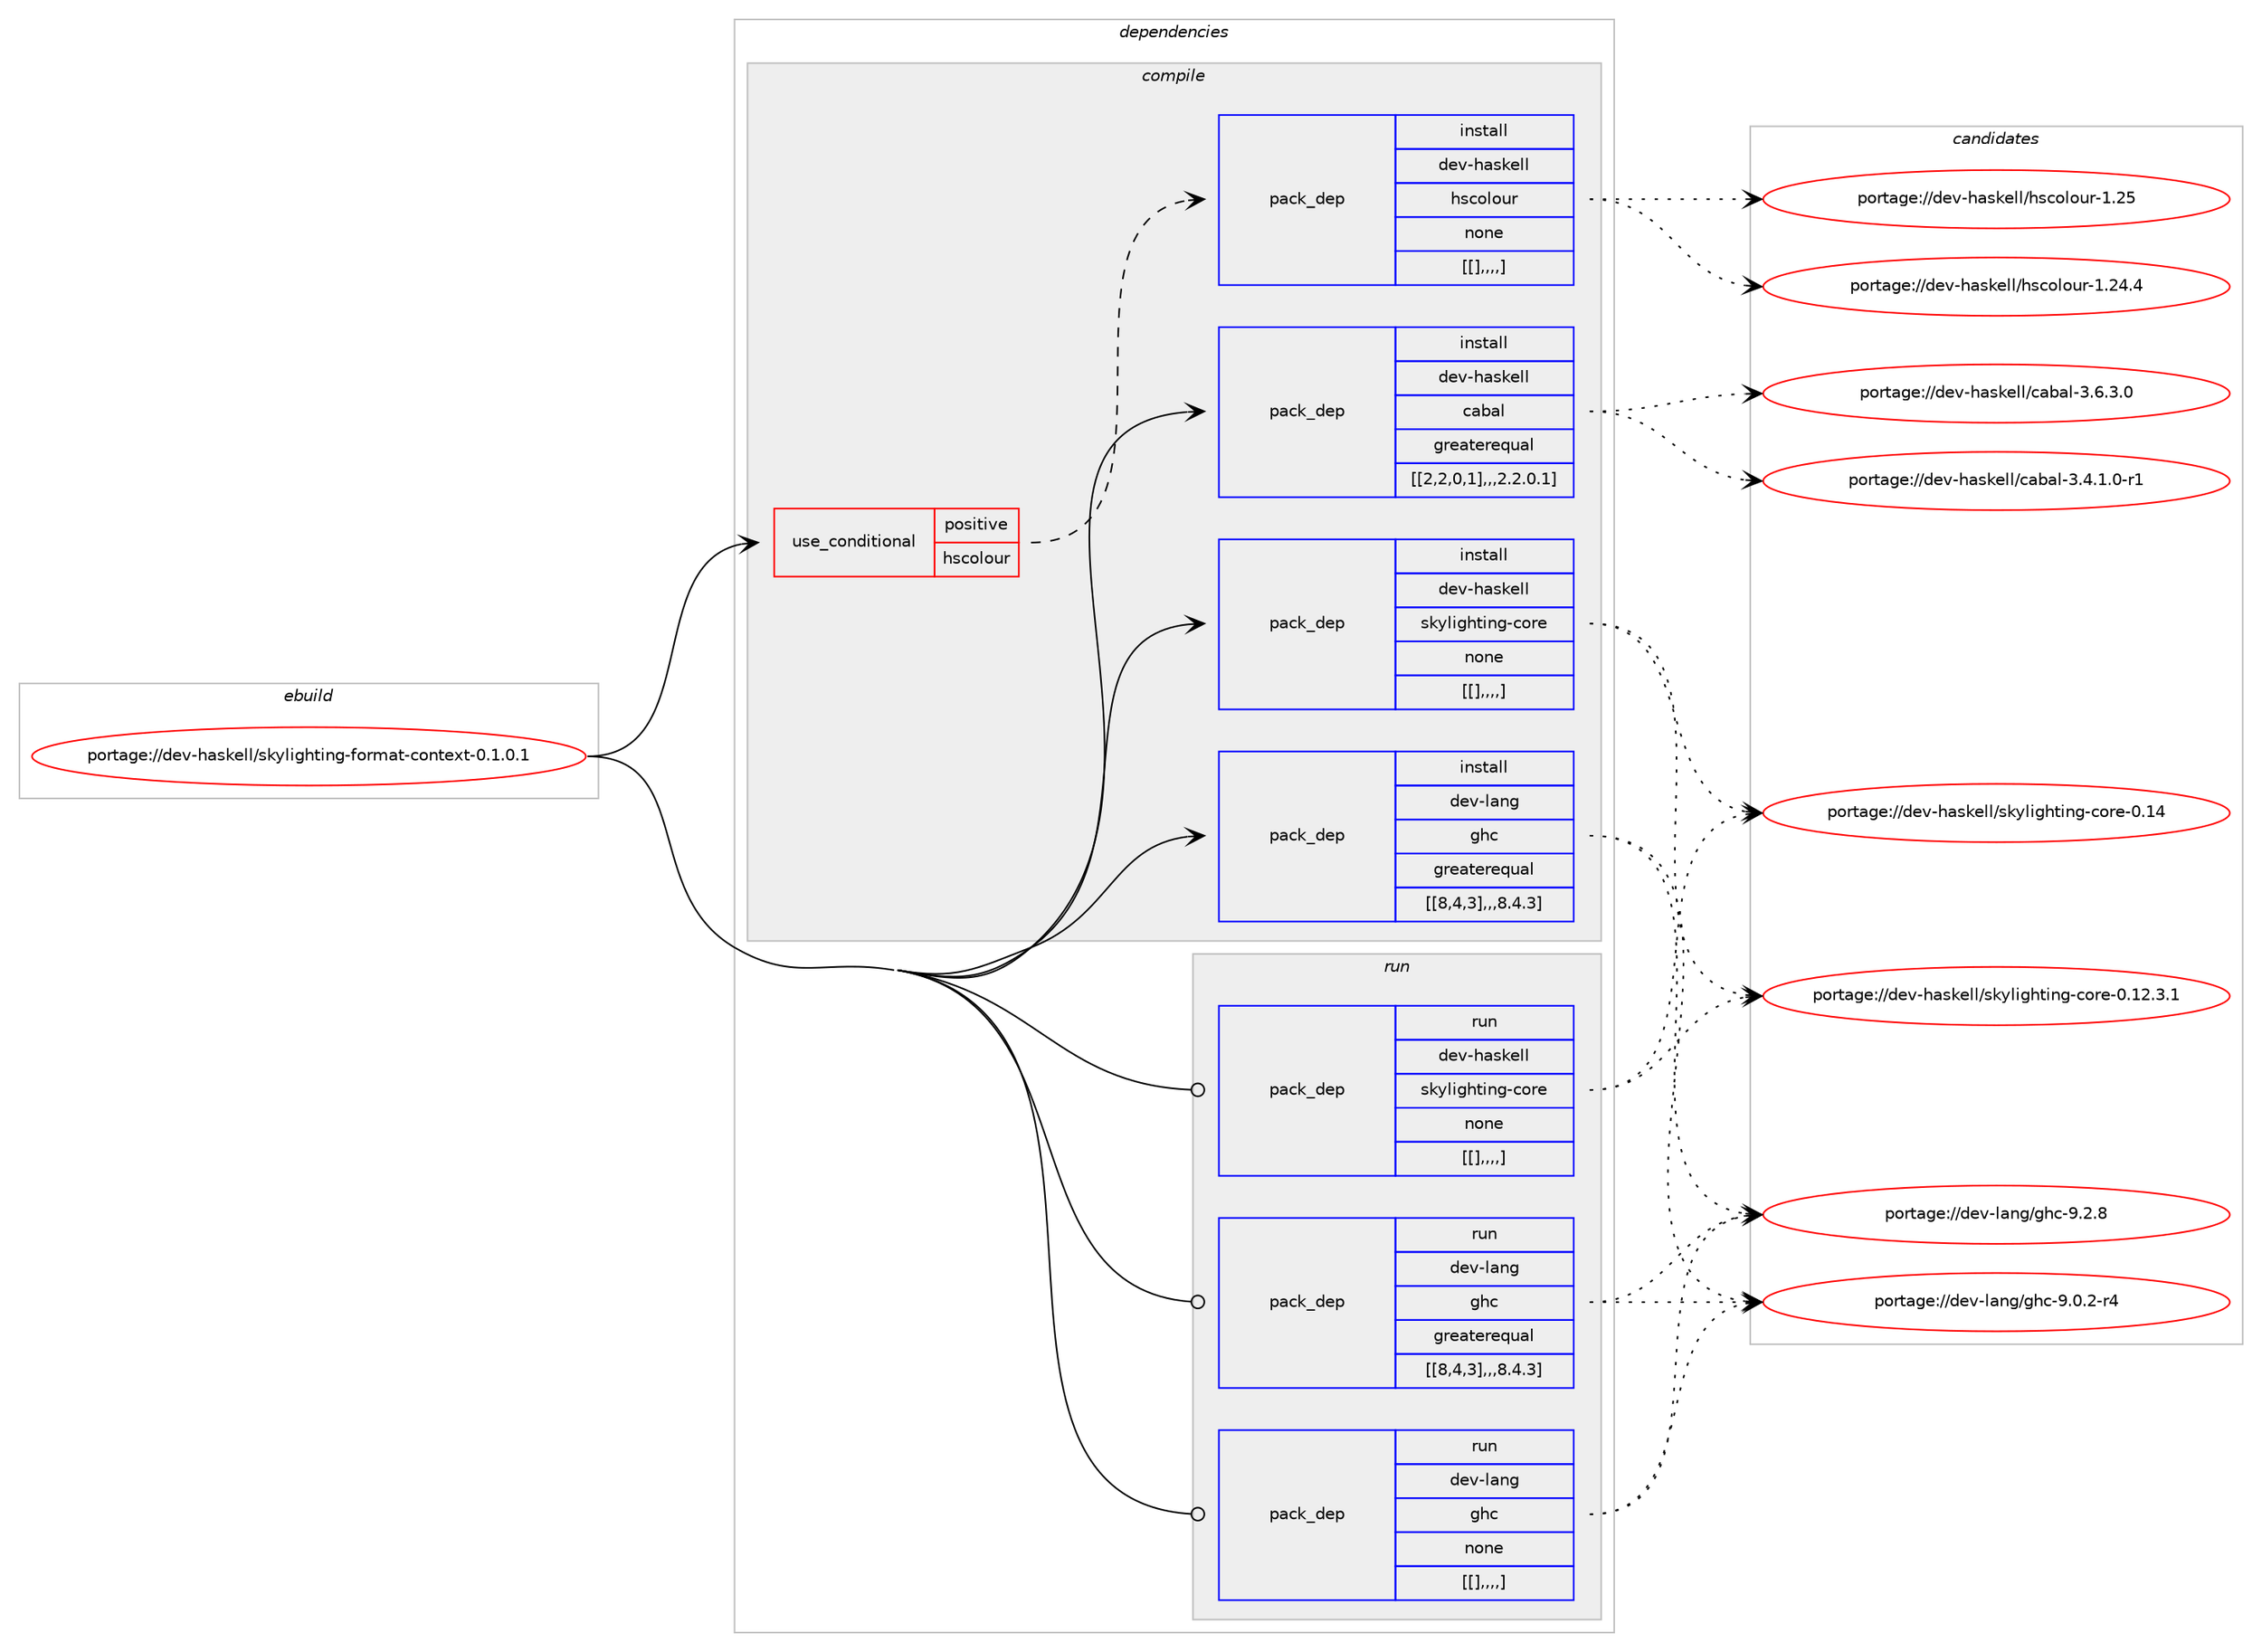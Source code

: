 digraph prolog {

# *************
# Graph options
# *************

newrank=true;
concentrate=true;
compound=true;
graph [rankdir=LR,fontname=Helvetica,fontsize=10,ranksep=1.5];#, ranksep=2.5, nodesep=0.2];
edge  [arrowhead=vee];
node  [fontname=Helvetica,fontsize=10];

# **********
# The ebuild
# **********

subgraph cluster_leftcol {
color=gray;
label=<<i>ebuild</i>>;
id [label="portage://dev-haskell/skylighting-format-context-0.1.0.1", color=red, width=4, href="../dev-haskell/skylighting-format-context-0.1.0.1.svg"];
}

# ****************
# The dependencies
# ****************

subgraph cluster_midcol {
color=gray;
label=<<i>dependencies</i>>;
subgraph cluster_compile {
fillcolor="#eeeeee";
style=filled;
label=<<i>compile</i>>;
subgraph cond21429 {
dependency88522 [label=<<TABLE BORDER="0" CELLBORDER="1" CELLSPACING="0" CELLPADDING="4"><TR><TD ROWSPAN="3" CELLPADDING="10">use_conditional</TD></TR><TR><TD>positive</TD></TR><TR><TD>hscolour</TD></TR></TABLE>>, shape=none, color=red];
subgraph pack66086 {
dependency88523 [label=<<TABLE BORDER="0" CELLBORDER="1" CELLSPACING="0" CELLPADDING="4" WIDTH="220"><TR><TD ROWSPAN="6" CELLPADDING="30">pack_dep</TD></TR><TR><TD WIDTH="110">install</TD></TR><TR><TD>dev-haskell</TD></TR><TR><TD>hscolour</TD></TR><TR><TD>none</TD></TR><TR><TD>[[],,,,]</TD></TR></TABLE>>, shape=none, color=blue];
}
dependency88522:e -> dependency88523:w [weight=20,style="dashed",arrowhead="vee"];
}
id:e -> dependency88522:w [weight=20,style="solid",arrowhead="vee"];
subgraph pack66087 {
dependency88524 [label=<<TABLE BORDER="0" CELLBORDER="1" CELLSPACING="0" CELLPADDING="4" WIDTH="220"><TR><TD ROWSPAN="6" CELLPADDING="30">pack_dep</TD></TR><TR><TD WIDTH="110">install</TD></TR><TR><TD>dev-haskell</TD></TR><TR><TD>cabal</TD></TR><TR><TD>greaterequal</TD></TR><TR><TD>[[2,2,0,1],,,2.2.0.1]</TD></TR></TABLE>>, shape=none, color=blue];
}
id:e -> dependency88524:w [weight=20,style="solid",arrowhead="vee"];
subgraph pack66088 {
dependency88525 [label=<<TABLE BORDER="0" CELLBORDER="1" CELLSPACING="0" CELLPADDING="4" WIDTH="220"><TR><TD ROWSPAN="6" CELLPADDING="30">pack_dep</TD></TR><TR><TD WIDTH="110">install</TD></TR><TR><TD>dev-haskell</TD></TR><TR><TD>skylighting-core</TD></TR><TR><TD>none</TD></TR><TR><TD>[[],,,,]</TD></TR></TABLE>>, shape=none, color=blue];
}
id:e -> dependency88525:w [weight=20,style="solid",arrowhead="vee"];
subgraph pack66089 {
dependency88526 [label=<<TABLE BORDER="0" CELLBORDER="1" CELLSPACING="0" CELLPADDING="4" WIDTH="220"><TR><TD ROWSPAN="6" CELLPADDING="30">pack_dep</TD></TR><TR><TD WIDTH="110">install</TD></TR><TR><TD>dev-lang</TD></TR><TR><TD>ghc</TD></TR><TR><TD>greaterequal</TD></TR><TR><TD>[[8,4,3],,,8.4.3]</TD></TR></TABLE>>, shape=none, color=blue];
}
id:e -> dependency88526:w [weight=20,style="solid",arrowhead="vee"];
}
subgraph cluster_compileandrun {
fillcolor="#eeeeee";
style=filled;
label=<<i>compile and run</i>>;
}
subgraph cluster_run {
fillcolor="#eeeeee";
style=filled;
label=<<i>run</i>>;
subgraph pack66090 {
dependency88527 [label=<<TABLE BORDER="0" CELLBORDER="1" CELLSPACING="0" CELLPADDING="4" WIDTH="220"><TR><TD ROWSPAN="6" CELLPADDING="30">pack_dep</TD></TR><TR><TD WIDTH="110">run</TD></TR><TR><TD>dev-haskell</TD></TR><TR><TD>skylighting-core</TD></TR><TR><TD>none</TD></TR><TR><TD>[[],,,,]</TD></TR></TABLE>>, shape=none, color=blue];
}
id:e -> dependency88527:w [weight=20,style="solid",arrowhead="odot"];
subgraph pack66091 {
dependency88528 [label=<<TABLE BORDER="0" CELLBORDER="1" CELLSPACING="0" CELLPADDING="4" WIDTH="220"><TR><TD ROWSPAN="6" CELLPADDING="30">pack_dep</TD></TR><TR><TD WIDTH="110">run</TD></TR><TR><TD>dev-lang</TD></TR><TR><TD>ghc</TD></TR><TR><TD>greaterequal</TD></TR><TR><TD>[[8,4,3],,,8.4.3]</TD></TR></TABLE>>, shape=none, color=blue];
}
id:e -> dependency88528:w [weight=20,style="solid",arrowhead="odot"];
subgraph pack66092 {
dependency88529 [label=<<TABLE BORDER="0" CELLBORDER="1" CELLSPACING="0" CELLPADDING="4" WIDTH="220"><TR><TD ROWSPAN="6" CELLPADDING="30">pack_dep</TD></TR><TR><TD WIDTH="110">run</TD></TR><TR><TD>dev-lang</TD></TR><TR><TD>ghc</TD></TR><TR><TD>none</TD></TR><TR><TD>[[],,,,]</TD></TR></TABLE>>, shape=none, color=blue];
}
id:e -> dependency88529:w [weight=20,style="solid",arrowhead="odot"];
}
}

# **************
# The candidates
# **************

subgraph cluster_choices {
rank=same;
color=gray;
label=<<i>candidates</i>>;

subgraph choice66086 {
color=black;
nodesep=1;
choice100101118451049711510710110810847104115991111081111171144549465053 [label="portage://dev-haskell/hscolour-1.25", color=red, width=4,href="../dev-haskell/hscolour-1.25.svg"];
choice1001011184510497115107101108108471041159911110811111711445494650524652 [label="portage://dev-haskell/hscolour-1.24.4", color=red, width=4,href="../dev-haskell/hscolour-1.24.4.svg"];
dependency88523:e -> choice100101118451049711510710110810847104115991111081111171144549465053:w [style=dotted,weight="100"];
dependency88523:e -> choice1001011184510497115107101108108471041159911110811111711445494650524652:w [style=dotted,weight="100"];
}
subgraph choice66087 {
color=black;
nodesep=1;
choice100101118451049711510710110810847999798971084551465446514648 [label="portage://dev-haskell/cabal-3.6.3.0", color=red, width=4,href="../dev-haskell/cabal-3.6.3.0.svg"];
choice1001011184510497115107101108108479997989710845514652464946484511449 [label="portage://dev-haskell/cabal-3.4.1.0-r1", color=red, width=4,href="../dev-haskell/cabal-3.4.1.0-r1.svg"];
dependency88524:e -> choice100101118451049711510710110810847999798971084551465446514648:w [style=dotted,weight="100"];
dependency88524:e -> choice1001011184510497115107101108108479997989710845514652464946484511449:w [style=dotted,weight="100"];
}
subgraph choice66088 {
color=black;
nodesep=1;
choice10010111845104971151071011081084711510712110810510310411610511010345991111141014548464952 [label="portage://dev-haskell/skylighting-core-0.14", color=red, width=4,href="../dev-haskell/skylighting-core-0.14.svg"];
choice1001011184510497115107101108108471151071211081051031041161051101034599111114101454846495046514649 [label="portage://dev-haskell/skylighting-core-0.12.3.1", color=red, width=4,href="../dev-haskell/skylighting-core-0.12.3.1.svg"];
dependency88525:e -> choice10010111845104971151071011081084711510712110810510310411610511010345991111141014548464952:w [style=dotted,weight="100"];
dependency88525:e -> choice1001011184510497115107101108108471151071211081051031041161051101034599111114101454846495046514649:w [style=dotted,weight="100"];
}
subgraph choice66089 {
color=black;
nodesep=1;
choice10010111845108971101034710310499455746504656 [label="portage://dev-lang/ghc-9.2.8", color=red, width=4,href="../dev-lang/ghc-9.2.8.svg"];
choice100101118451089711010347103104994557464846504511452 [label="portage://dev-lang/ghc-9.0.2-r4", color=red, width=4,href="../dev-lang/ghc-9.0.2-r4.svg"];
dependency88526:e -> choice10010111845108971101034710310499455746504656:w [style=dotted,weight="100"];
dependency88526:e -> choice100101118451089711010347103104994557464846504511452:w [style=dotted,weight="100"];
}
subgraph choice66090 {
color=black;
nodesep=1;
choice10010111845104971151071011081084711510712110810510310411610511010345991111141014548464952 [label="portage://dev-haskell/skylighting-core-0.14", color=red, width=4,href="../dev-haskell/skylighting-core-0.14.svg"];
choice1001011184510497115107101108108471151071211081051031041161051101034599111114101454846495046514649 [label="portage://dev-haskell/skylighting-core-0.12.3.1", color=red, width=4,href="../dev-haskell/skylighting-core-0.12.3.1.svg"];
dependency88527:e -> choice10010111845104971151071011081084711510712110810510310411610511010345991111141014548464952:w [style=dotted,weight="100"];
dependency88527:e -> choice1001011184510497115107101108108471151071211081051031041161051101034599111114101454846495046514649:w [style=dotted,weight="100"];
}
subgraph choice66091 {
color=black;
nodesep=1;
choice10010111845108971101034710310499455746504656 [label="portage://dev-lang/ghc-9.2.8", color=red, width=4,href="../dev-lang/ghc-9.2.8.svg"];
choice100101118451089711010347103104994557464846504511452 [label="portage://dev-lang/ghc-9.0.2-r4", color=red, width=4,href="../dev-lang/ghc-9.0.2-r4.svg"];
dependency88528:e -> choice10010111845108971101034710310499455746504656:w [style=dotted,weight="100"];
dependency88528:e -> choice100101118451089711010347103104994557464846504511452:w [style=dotted,weight="100"];
}
subgraph choice66092 {
color=black;
nodesep=1;
choice10010111845108971101034710310499455746504656 [label="portage://dev-lang/ghc-9.2.8", color=red, width=4,href="../dev-lang/ghc-9.2.8.svg"];
choice100101118451089711010347103104994557464846504511452 [label="portage://dev-lang/ghc-9.0.2-r4", color=red, width=4,href="../dev-lang/ghc-9.0.2-r4.svg"];
dependency88529:e -> choice10010111845108971101034710310499455746504656:w [style=dotted,weight="100"];
dependency88529:e -> choice100101118451089711010347103104994557464846504511452:w [style=dotted,weight="100"];
}
}

}
